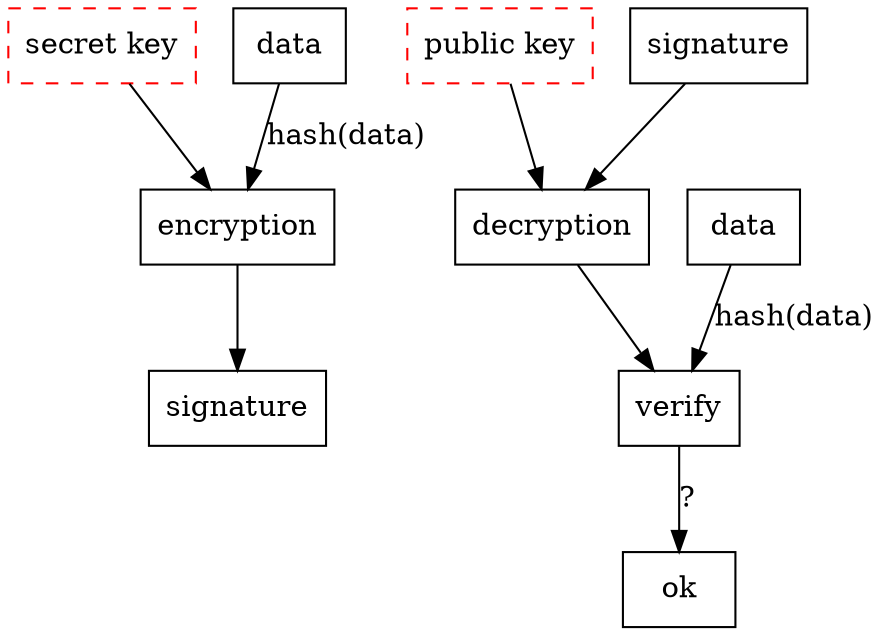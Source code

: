 digraph digitalsignatures {

//rankdir=LR;
node [shape=box]

"sk" [label="secret key", style=dashed,color=red];
"pk" [label="public key", style=dashed,color=red];
"sig1" [label="signature"]
"sig2" [label="signature"]

"d1" [label="data"]
"d2" [label="data"]

"d1" -> "encryption" [label="hash(data)"]
"sk" -> "encryption"

"encryption" -> "sig1"


"sig2" -> "decryption"
"pk" -> "decryption"

"decryption" -> "verify"
"d2" -> "verify" [label="hash(data)"]

"verify" -> "ok" [label="?"]

}
